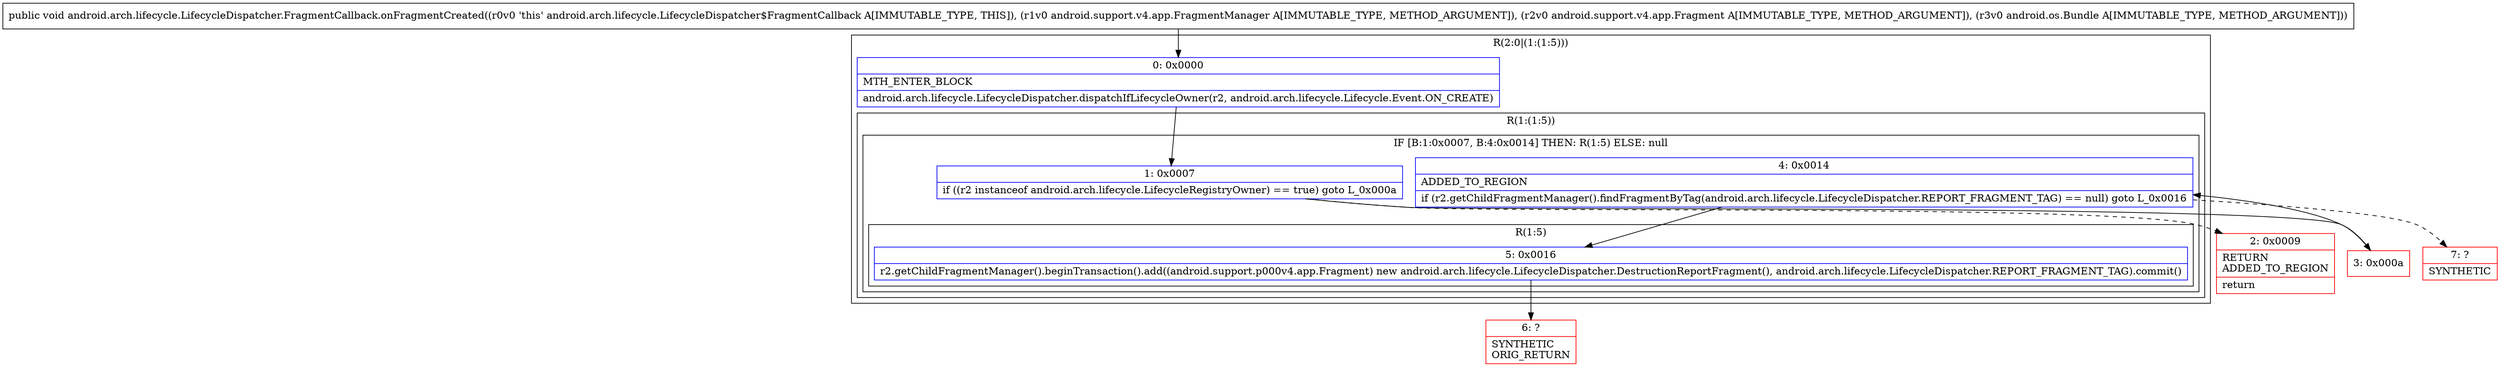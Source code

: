 digraph "CFG forandroid.arch.lifecycle.LifecycleDispatcher.FragmentCallback.onFragmentCreated(Landroid\/support\/v4\/app\/FragmentManager;Landroid\/support\/v4\/app\/Fragment;Landroid\/os\/Bundle;)V" {
subgraph cluster_Region_81061736 {
label = "R(2:0|(1:(1:5)))";
node [shape=record,color=blue];
Node_0 [shape=record,label="{0\:\ 0x0000|MTH_ENTER_BLOCK\l|android.arch.lifecycle.LifecycleDispatcher.dispatchIfLifecycleOwner(r2, android.arch.lifecycle.Lifecycle.Event.ON_CREATE)\l}"];
subgraph cluster_Region_1768020526 {
label = "R(1:(1:5))";
node [shape=record,color=blue];
subgraph cluster_IfRegion_1465438281 {
label = "IF [B:1:0x0007, B:4:0x0014] THEN: R(1:5) ELSE: null";
node [shape=record,color=blue];
Node_1 [shape=record,label="{1\:\ 0x0007|if ((r2 instanceof android.arch.lifecycle.LifecycleRegistryOwner) == true) goto L_0x000a\l}"];
Node_4 [shape=record,label="{4\:\ 0x0014|ADDED_TO_REGION\l|if (r2.getChildFragmentManager().findFragmentByTag(android.arch.lifecycle.LifecycleDispatcher.REPORT_FRAGMENT_TAG) == null) goto L_0x0016\l}"];
subgraph cluster_Region_1157561747 {
label = "R(1:5)";
node [shape=record,color=blue];
Node_5 [shape=record,label="{5\:\ 0x0016|r2.getChildFragmentManager().beginTransaction().add((android.support.p000v4.app.Fragment) new android.arch.lifecycle.LifecycleDispatcher.DestructionReportFragment(), android.arch.lifecycle.LifecycleDispatcher.REPORT_FRAGMENT_TAG).commit()\l}"];
}
}
}
}
Node_2 [shape=record,color=red,label="{2\:\ 0x0009|RETURN\lADDED_TO_REGION\l|return\l}"];
Node_3 [shape=record,color=red,label="{3\:\ 0x000a}"];
Node_6 [shape=record,color=red,label="{6\:\ ?|SYNTHETIC\lORIG_RETURN\l}"];
Node_7 [shape=record,color=red,label="{7\:\ ?|SYNTHETIC\l}"];
MethodNode[shape=record,label="{public void android.arch.lifecycle.LifecycleDispatcher.FragmentCallback.onFragmentCreated((r0v0 'this' android.arch.lifecycle.LifecycleDispatcher$FragmentCallback A[IMMUTABLE_TYPE, THIS]), (r1v0 android.support.v4.app.FragmentManager A[IMMUTABLE_TYPE, METHOD_ARGUMENT]), (r2v0 android.support.v4.app.Fragment A[IMMUTABLE_TYPE, METHOD_ARGUMENT]), (r3v0 android.os.Bundle A[IMMUTABLE_TYPE, METHOD_ARGUMENT])) }"];
MethodNode -> Node_0;
Node_0 -> Node_1;
Node_1 -> Node_2[style=dashed];
Node_1 -> Node_3;
Node_4 -> Node_5;
Node_4 -> Node_7[style=dashed];
Node_5 -> Node_6;
Node_3 -> Node_4;
}


